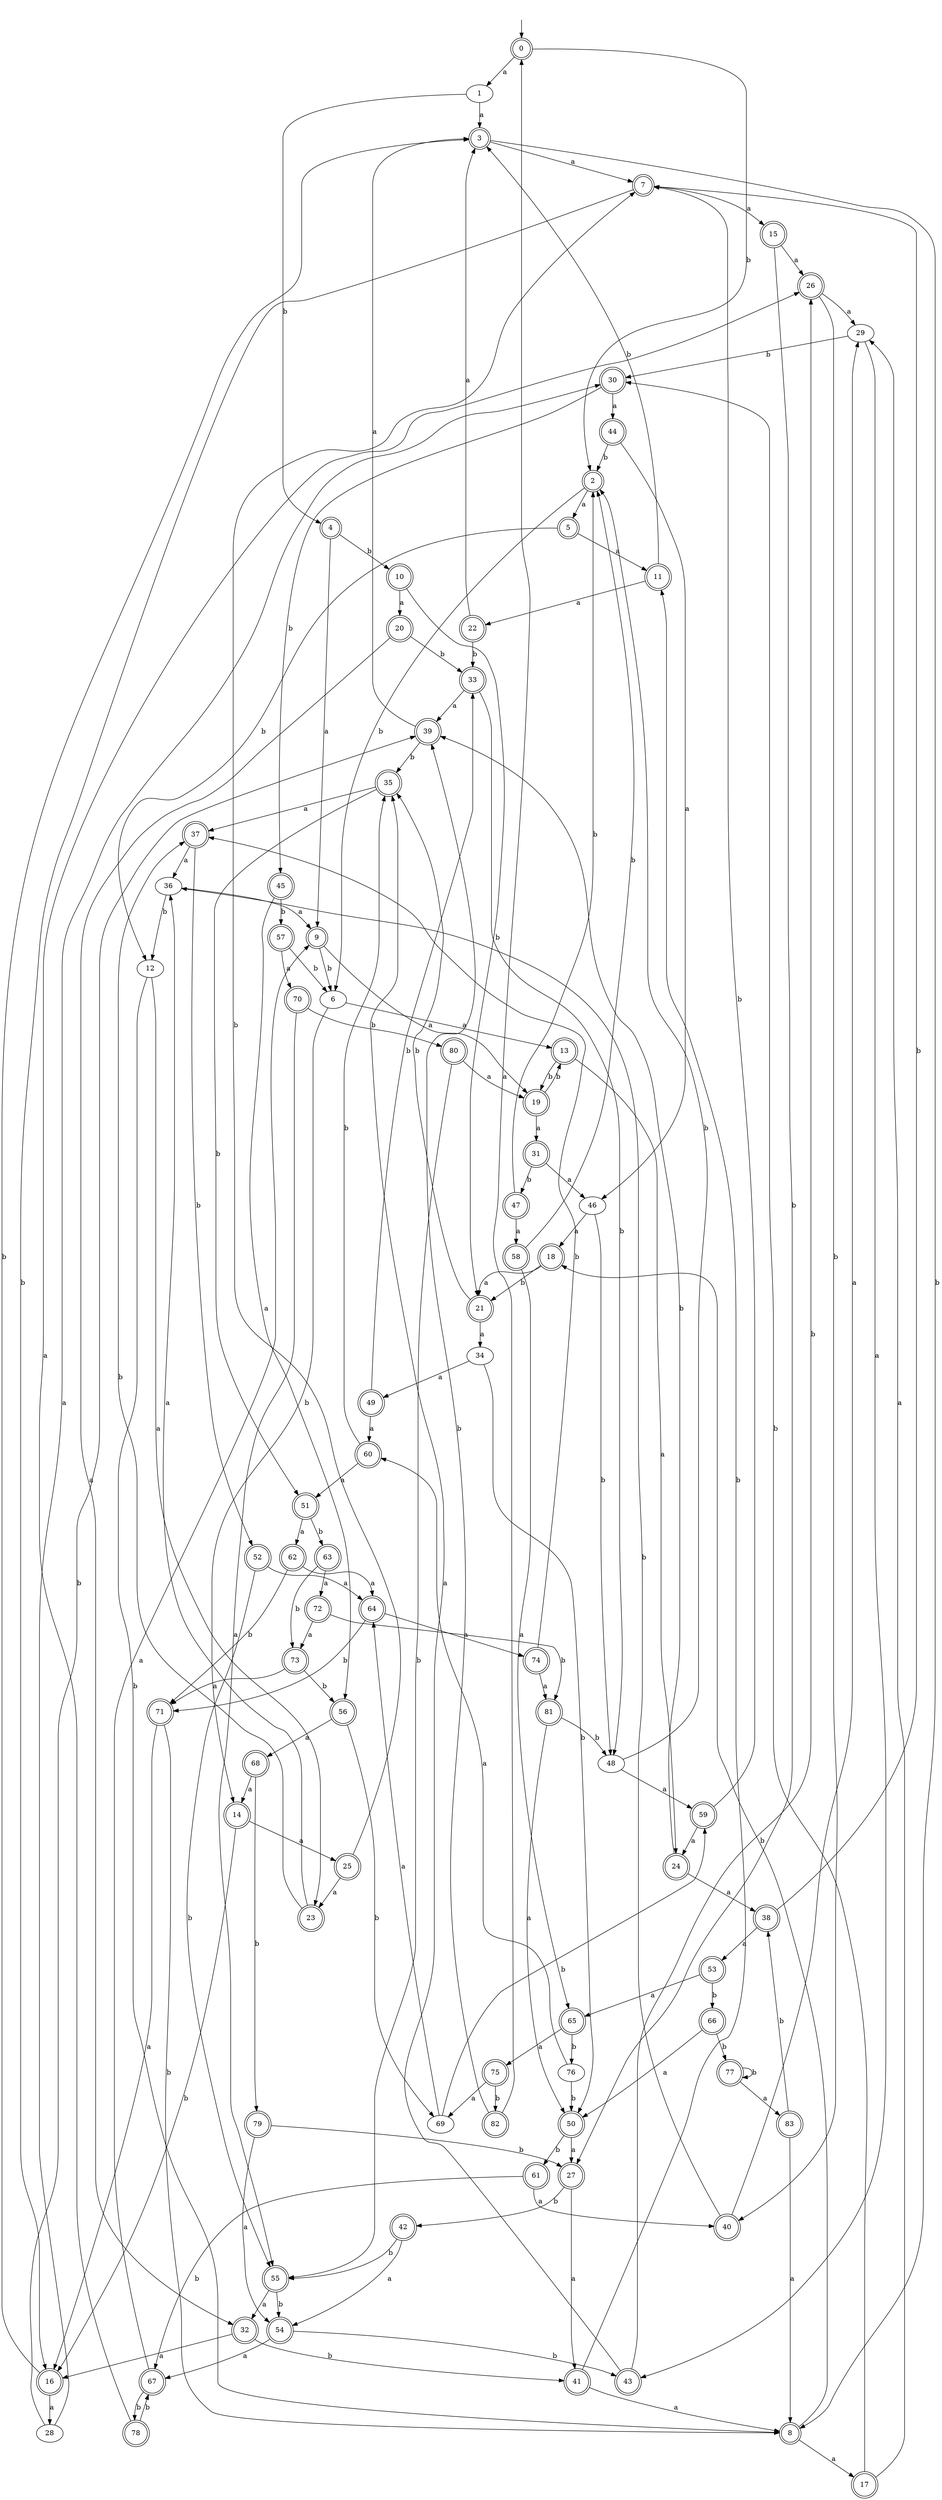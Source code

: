 digraph RandomDFA {
  __start0 [label="", shape=none];
  __start0 -> 0 [label=""];
  0 [shape=circle] [shape=doublecircle]
  0 -> 1 [label="a"]
  0 -> 2 [label="b"]
  1
  1 -> 3 [label="a"]
  1 -> 4 [label="b"]
  2 [shape=doublecircle]
  2 -> 5 [label="a"]
  2 -> 6 [label="b"]
  3 [shape=doublecircle]
  3 -> 7 [label="a"]
  3 -> 8 [label="b"]
  4 [shape=doublecircle]
  4 -> 9 [label="a"]
  4 -> 10 [label="b"]
  5 [shape=doublecircle]
  5 -> 11 [label="a"]
  5 -> 12 [label="b"]
  6
  6 -> 13 [label="a"]
  6 -> 14 [label="b"]
  7 [shape=doublecircle]
  7 -> 15 [label="a"]
  7 -> 16 [label="b"]
  8 [shape=doublecircle]
  8 -> 17 [label="a"]
  8 -> 18 [label="b"]
  9 [shape=doublecircle]
  9 -> 19 [label="a"]
  9 -> 6 [label="b"]
  10 [shape=doublecircle]
  10 -> 20 [label="a"]
  10 -> 21 [label="b"]
  11 [shape=doublecircle]
  11 -> 22 [label="a"]
  11 -> 3 [label="b"]
  12
  12 -> 23 [label="a"]
  12 -> 8 [label="b"]
  13 [shape=doublecircle]
  13 -> 24 [label="a"]
  13 -> 19 [label="b"]
  14 [shape=doublecircle]
  14 -> 25 [label="a"]
  14 -> 16 [label="b"]
  15 [shape=doublecircle]
  15 -> 26 [label="a"]
  15 -> 27 [label="b"]
  16 [shape=doublecircle]
  16 -> 28 [label="a"]
  16 -> 3 [label="b"]
  17 [shape=doublecircle]
  17 -> 29 [label="a"]
  17 -> 30 [label="b"]
  18 [shape=doublecircle]
  18 -> 21 [label="a"]
  18 -> 21 [label="b"]
  19 [shape=doublecircle]
  19 -> 31 [label="a"]
  19 -> 13 [label="b"]
  20 [shape=doublecircle]
  20 -> 32 [label="a"]
  20 -> 33 [label="b"]
  21 [shape=doublecircle]
  21 -> 34 [label="a"]
  21 -> 35 [label="b"]
  22 [shape=doublecircle]
  22 -> 3 [label="a"]
  22 -> 33 [label="b"]
  23 [shape=doublecircle]
  23 -> 36 [label="a"]
  23 -> 37 [label="b"]
  24 [shape=doublecircle]
  24 -> 38 [label="a"]
  24 -> 39 [label="b"]
  25 [shape=doublecircle]
  25 -> 23 [label="a"]
  25 -> 7 [label="b"]
  26 [shape=doublecircle]
  26 -> 29 [label="a"]
  26 -> 40 [label="b"]
  27 [shape=doublecircle]
  27 -> 41 [label="a"]
  27 -> 42 [label="b"]
  28
  28 -> 30 [label="a"]
  28 -> 39 [label="b"]
  29
  29 -> 43 [label="a"]
  29 -> 30 [label="b"]
  30 [shape=doublecircle]
  30 -> 44 [label="a"]
  30 -> 45 [label="b"]
  31 [shape=doublecircle]
  31 -> 46 [label="a"]
  31 -> 47 [label="b"]
  32 [shape=doublecircle]
  32 -> 16 [label="a"]
  32 -> 41 [label="b"]
  33 [shape=doublecircle]
  33 -> 39 [label="a"]
  33 -> 48 [label="b"]
  34
  34 -> 49 [label="a"]
  34 -> 50 [label="b"]
  35 [shape=doublecircle]
  35 -> 37 [label="a"]
  35 -> 51 [label="b"]
  36
  36 -> 9 [label="a"]
  36 -> 12 [label="b"]
  37 [shape=doublecircle]
  37 -> 36 [label="a"]
  37 -> 52 [label="b"]
  38 [shape=doublecircle]
  38 -> 53 [label="a"]
  38 -> 7 [label="b"]
  39 [shape=doublecircle]
  39 -> 3 [label="a"]
  39 -> 35 [label="b"]
  40 [shape=doublecircle]
  40 -> 29 [label="a"]
  40 -> 36 [label="b"]
  41 [shape=doublecircle]
  41 -> 8 [label="a"]
  41 -> 11 [label="b"]
  42 [shape=doublecircle]
  42 -> 54 [label="a"]
  42 -> 55 [label="b"]
  43 [shape=doublecircle]
  43 -> 35 [label="a"]
  43 -> 26 [label="b"]
  44 [shape=doublecircle]
  44 -> 46 [label="a"]
  44 -> 2 [label="b"]
  45 [shape=doublecircle]
  45 -> 56 [label="a"]
  45 -> 57 [label="b"]
  46
  46 -> 18 [label="a"]
  46 -> 48 [label="b"]
  47 [shape=doublecircle]
  47 -> 58 [label="a"]
  47 -> 2 [label="b"]
  48
  48 -> 59 [label="a"]
  48 -> 2 [label="b"]
  49 [shape=doublecircle]
  49 -> 60 [label="a"]
  49 -> 33 [label="b"]
  50 [shape=doublecircle]
  50 -> 27 [label="a"]
  50 -> 61 [label="b"]
  51 [shape=doublecircle]
  51 -> 62 [label="a"]
  51 -> 63 [label="b"]
  52 [shape=doublecircle]
  52 -> 64 [label="a"]
  52 -> 55 [label="b"]
  53 [shape=doublecircle]
  53 -> 65 [label="a"]
  53 -> 66 [label="b"]
  54 [shape=doublecircle]
  54 -> 67 [label="a"]
  54 -> 43 [label="b"]
  55 [shape=doublecircle]
  55 -> 32 [label="a"]
  55 -> 54 [label="b"]
  56 [shape=doublecircle]
  56 -> 68 [label="a"]
  56 -> 69 [label="b"]
  57 [shape=doublecircle]
  57 -> 70 [label="a"]
  57 -> 6 [label="b"]
  58 [shape=doublecircle]
  58 -> 65 [label="a"]
  58 -> 2 [label="b"]
  59 [shape=doublecircle]
  59 -> 24 [label="a"]
  59 -> 7 [label="b"]
  60 [shape=doublecircle]
  60 -> 51 [label="a"]
  60 -> 35 [label="b"]
  61 [shape=doublecircle]
  61 -> 40 [label="a"]
  61 -> 67 [label="b"]
  62 [shape=doublecircle]
  62 -> 64 [label="a"]
  62 -> 71 [label="b"]
  63 [shape=doublecircle]
  63 -> 72 [label="a"]
  63 -> 73 [label="b"]
  64 [shape=doublecircle]
  64 -> 74 [label="a"]
  64 -> 71 [label="b"]
  65 [shape=doublecircle]
  65 -> 75 [label="a"]
  65 -> 76 [label="b"]
  66 [shape=doublecircle]
  66 -> 50 [label="a"]
  66 -> 77 [label="b"]
  67 [shape=doublecircle]
  67 -> 9 [label="a"]
  67 -> 78 [label="b"]
  68 [shape=doublecircle]
  68 -> 14 [label="a"]
  68 -> 79 [label="b"]
  69
  69 -> 64 [label="a"]
  69 -> 59 [label="b"]
  70 [shape=doublecircle]
  70 -> 55 [label="a"]
  70 -> 80 [label="b"]
  71 [shape=doublecircle]
  71 -> 16 [label="a"]
  71 -> 8 [label="b"]
  72 [shape=doublecircle]
  72 -> 73 [label="a"]
  72 -> 81 [label="b"]
  73 [shape=doublecircle]
  73 -> 71 [label="a"]
  73 -> 56 [label="b"]
  74 [shape=doublecircle]
  74 -> 81 [label="a"]
  74 -> 37 [label="b"]
  75 [shape=doublecircle]
  75 -> 69 [label="a"]
  75 -> 82 [label="b"]
  76
  76 -> 60 [label="a"]
  76 -> 50 [label="b"]
  77 [shape=doublecircle]
  77 -> 83 [label="a"]
  77 -> 77 [label="b"]
  78 [shape=doublecircle]
  78 -> 26 [label="a"]
  78 -> 67 [label="b"]
  79 [shape=doublecircle]
  79 -> 54 [label="a"]
  79 -> 27 [label="b"]
  80 [shape=doublecircle]
  80 -> 19 [label="a"]
  80 -> 55 [label="b"]
  81 [shape=doublecircle]
  81 -> 50 [label="a"]
  81 -> 48 [label="b"]
  82 [shape=doublecircle]
  82 -> 0 [label="a"]
  82 -> 39 [label="b"]
  83 [shape=doublecircle]
  83 -> 8 [label="a"]
  83 -> 38 [label="b"]
}
